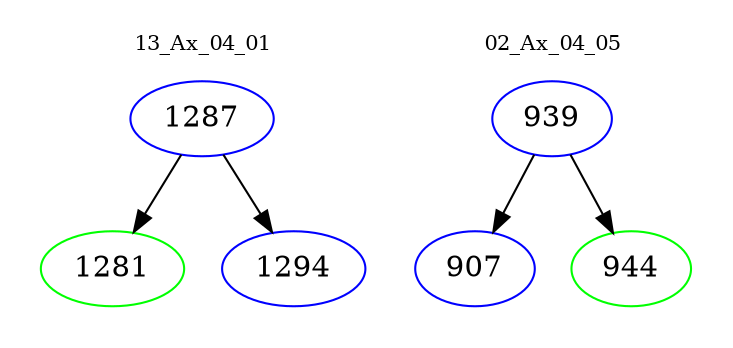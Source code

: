digraph{
subgraph cluster_0 {
color = white
label = "13_Ax_04_01";
fontsize=10;
T0_1287 [label="1287", color="blue"]
T0_1287 -> T0_1281 [color="black"]
T0_1281 [label="1281", color="green"]
T0_1287 -> T0_1294 [color="black"]
T0_1294 [label="1294", color="blue"]
}
subgraph cluster_1 {
color = white
label = "02_Ax_04_05";
fontsize=10;
T1_939 [label="939", color="blue"]
T1_939 -> T1_907 [color="black"]
T1_907 [label="907", color="blue"]
T1_939 -> T1_944 [color="black"]
T1_944 [label="944", color="green"]
}
}

